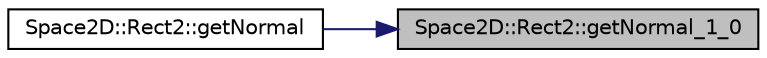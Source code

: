 digraph "Space2D::Rect2::getNormal_1_0"
{
 // INTERACTIVE_SVG=YES
 // LATEX_PDF_SIZE
  edge [fontname="Helvetica",fontsize="10",labelfontname="Helvetica",labelfontsize="10"];
  node [fontname="Helvetica",fontsize="10",shape=record];
  rankdir="RL";
  Node1 [label="Space2D::Rect2::getNormal_1_0",height=0.2,width=0.4,color="black", fillcolor="grey75", style="filled", fontcolor="black",tooltip=" "];
  Node1 -> Node2 [dir="back",color="midnightblue",fontsize="10",style="solid",fontname="Helvetica"];
  Node2 [label="Space2D::Rect2::getNormal",height=0.2,width=0.4,color="black", fillcolor="white", style="filled",URL="$class_space2_d_1_1_rect2.html#a393631d69b76bf572aa3716ee2800c12",tooltip=" "];
}
